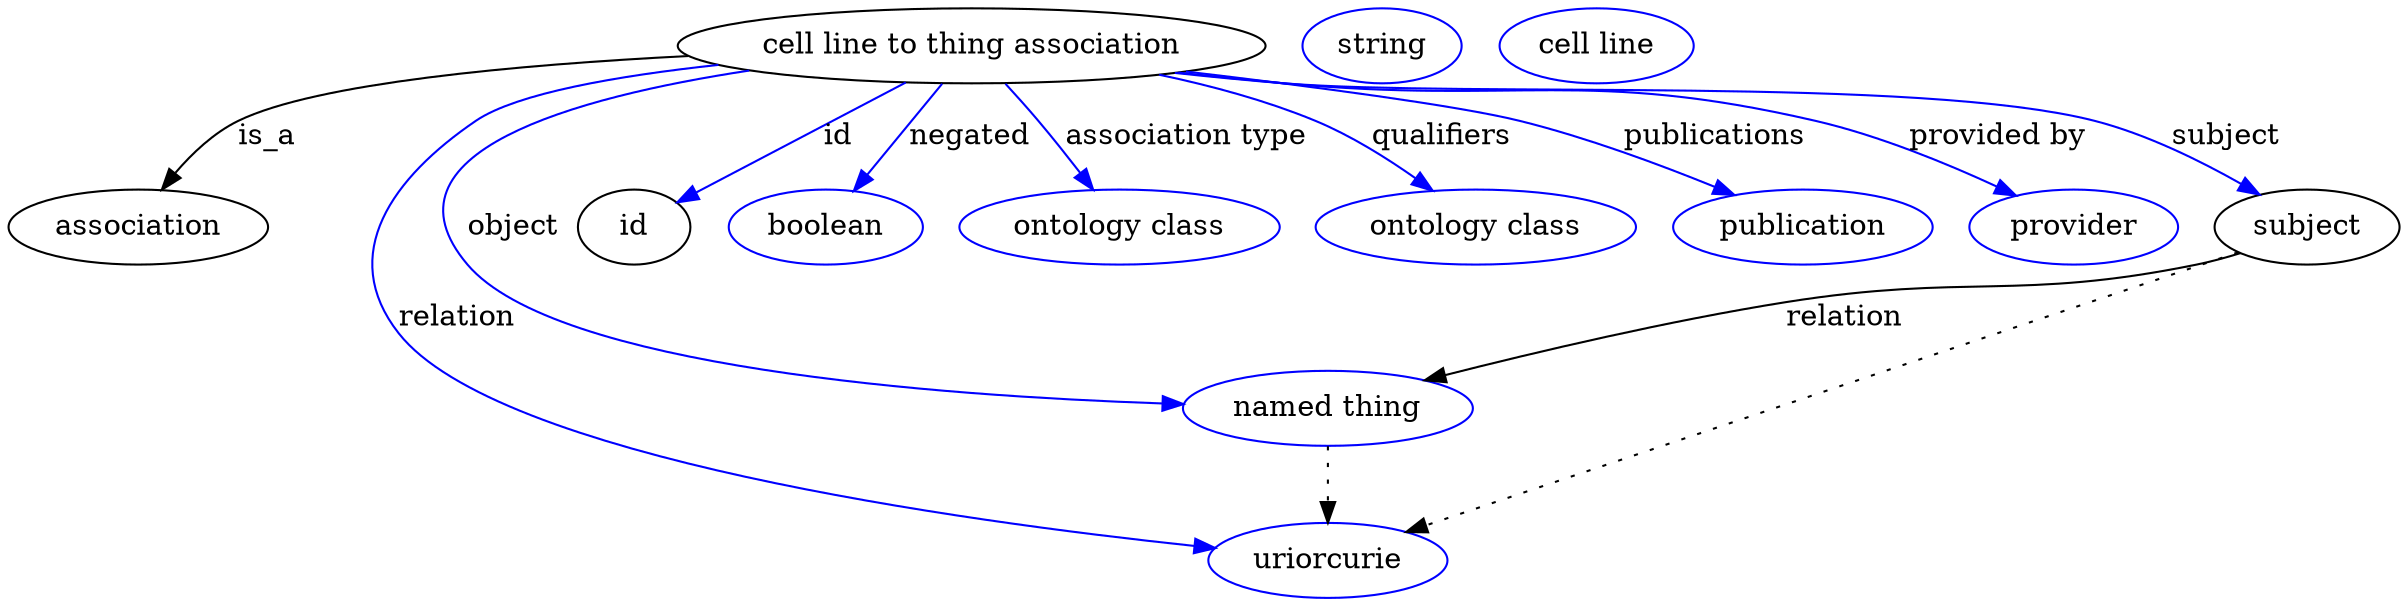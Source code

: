 digraph {
	graph [bb="0,0,968.79,283"];
	node [label="\N"];
	"cell line to thing association"	[height=0.5,
		label="cell line to thing association",
		pos="401.05,265",
		width=3.0692];
	association	[height=0.5,
		pos="50.046,178",
		width=1.3902];
	"cell line to thing association" -> association	[label=is_a,
		lp="103.05,221.5",
		pos="e,59.487,195.87 294.25,260.27 219.14,256.09 126.18,247.31 92.046,229 81.338,223.25 72.234,213.56 65.268,204.22"];
	relation	[color=blue,
		height=0.5,
		label=uriorcurie,
		pos="533.05,18",
		width=1.2638];
	"cell line to thing association" -> relation	[color=blue,
		label=relation,
		lp="189.05,134.5",
		pos="e,491.03,25.099 308.08,255.23 263.39,249.59 215.57,241.04 197.05,229 157.53,203.32 139.84,164.76 168.05,127 205.74,76.543 389.64,\
41.351 481.14,26.664",
		style=solid];
	object	[color=blue,
		height=0.5,
		label="named thing",
		pos="533.05,91",
		width=1.5346];
	"cell line to thing association" -> object	[color=blue,
		label=object,
		lp="206.05,178",
		pos="e,478.72,94.616 318.88,252.92 242.68,239.24 146.95,211.23 189.05,160 223.75,117.77 379.04,101.32 468.66,95.271",
		style=solid];
	id	[height=0.5,
		pos="259.05,178",
		width=0.75];
	"cell line to thing association" -> id	[color=blue,
		label=id,
		lp="344.55,221.5",
		pos="e,278.49,190.64 373.33,247.41 348.46,232.52 312.13,210.77 287.14,195.82",
		style=solid];
	negated	[color=blue,
		height=0.5,
		label=boolean,
		pos="342.05,178",
		width=1.0652];
	"cell line to thing association" -> negated	[color=blue,
		label=negated,
		lp="397.55,221.5",
		pos="e,353.37,195.31 389.11,246.8 380.54,234.46 368.88,217.66 359.3,203.86",
		style=solid];
	"association type"	[color=blue,
		height=0.5,
		label="ontology class",
		pos="460.05,178",
		width=1.7151];
	"cell line to thing association" -> "association type"	[color=blue,
		label="association type",
		lp="479.05,221.5",
		pos="e,448.33,195.89 412.99,246.8 421.44,234.62 432.91,218.09 442.42,204.4",
		style=solid];
	qualifiers	[color=blue,
		height=0.5,
		label="ontology class",
		pos="601.05,178",
		width=1.7151];
	"cell line to thing association" -> qualifiers	[color=blue,
		label=qualifiers,
		lp="578.55,221.5",
		pos="e,581.06,195.12 465.6,250.35 485.77,244.97 507.77,237.9 527.05,229 543.1,221.59 559.53,210.86 572.82,201.24",
		style=solid];
	publications	[color=blue,
		height=0.5,
		label=publication,
		pos="731.05,178",
		width=1.3902];
	"cell line to thing association" -> publications	[color=blue,
		label=publications,
		lp="683.55,221.5",
		pos="e,702.35,192.76 480.2,252.44 528.11,245.09 584.38,235.72 608.05,229 637.28,220.7 669.02,207.68 692.94,197.02",
		style=solid];
	"provided by"	[color=blue,
		height=0.5,
		label=provider,
		pos="839.05,178",
		width=1.1193];
	"cell line to thing association" -> "provided by"	[color=blue,
		label="provided by",
		lp="797.05,221.5",
		pos="e,814.06,192.3 479.38,252.21 492.93,250.34 506.88,248.53 520.05,247 609.14,236.65 634.03,250.76 721.05,229 750.45,221.65 781.98,\
207.96 805.04,196.76",
		style=solid];
	subject	[height=0.5,
		pos="933.05,178",
		width=0.99297];
	"cell line to thing association" -> subject	[color=blue,
		label=subject,
		lp="889.55,221.5",
		pos="e,912.06,192.82 478.07,252.03 492.01,250.14 506.44,248.36 520.05,247 589.59,240.05 766.55,247.13 834.05,229 858.66,222.39 884.28,\
209.25 903.29,198.1",
		style=solid];
	object -> relation	[pos="e,533.05,36.029 533.05,72.813 533.05,64.789 533.05,55.047 533.05,46.069",
		style=dotted];
	association_id	[color=blue,
		height=0.5,
		label=string,
		pos="560.05,265",
		width=0.84854];
	subject -> relation	[pos="e,564.06,31.252 905.87,166.26 836.93,139.03 654.96,67.155 573.49,34.974",
		style=dotted];
	subject -> object	[label=relation,
		lp="742.05,134.5",
		pos="e,571.54,104.09 906.75,165.79 900.69,163.57 894.22,161.47 888.05,160 815.43,142.67 794.44,155.63 721.05,142 672.88,133.05 618.95,\
118.2 581.24,107"];
	"cell line to thing association_subject"	[color=blue,
		height=0.5,
		label="cell line",
		pos="648.05,265",
		width=1.0832];
}
